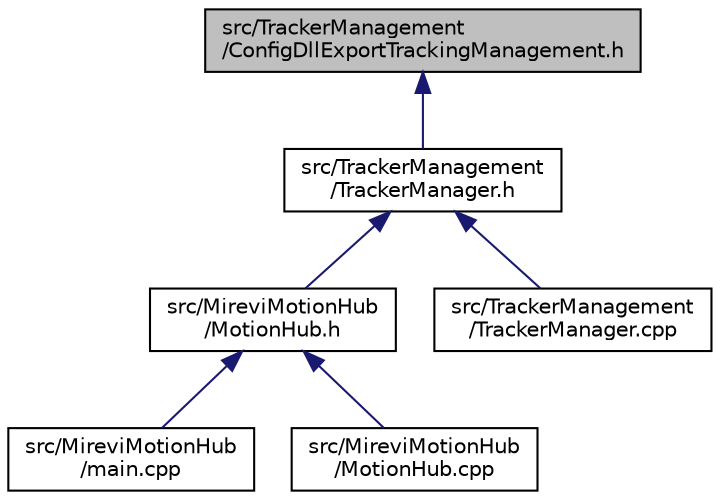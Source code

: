 digraph "src/TrackerManagement/ConfigDllExportTrackingManagement.h"
{
 // LATEX_PDF_SIZE
  edge [fontname="Helvetica",fontsize="10",labelfontname="Helvetica",labelfontsize="10"];
  node [fontname="Helvetica",fontsize="10",shape=record];
  Node1 [label="src/TrackerManagement\l/ConfigDllExportTrackingManagement.h",height=0.2,width=0.4,color="black", fillcolor="grey75", style="filled", fontcolor="black",tooltip=" "];
  Node1 -> Node2 [dir="back",color="midnightblue",fontsize="10",style="solid",fontname="Helvetica"];
  Node2 [label="src/TrackerManagement\l/TrackerManager.h",height=0.2,width=0.4,color="black", fillcolor="white", style="filled",URL="$_tracker_manager_8h.html",tooltip=" "];
  Node2 -> Node3 [dir="back",color="midnightblue",fontsize="10",style="solid",fontname="Helvetica"];
  Node3 [label="src/MireviMotionHub\l/MotionHub.h",height=0.2,width=0.4,color="black", fillcolor="white", style="filled",URL="$_motion_hub_8h.html",tooltip=" "];
  Node3 -> Node4 [dir="back",color="midnightblue",fontsize="10",style="solid",fontname="Helvetica"];
  Node4 [label="src/MireviMotionHub\l/main.cpp",height=0.2,width=0.4,color="black", fillcolor="white", style="filled",URL="$main_8cpp.html",tooltip=" "];
  Node3 -> Node5 [dir="back",color="midnightblue",fontsize="10",style="solid",fontname="Helvetica"];
  Node5 [label="src/MireviMotionHub\l/MotionHub.cpp",height=0.2,width=0.4,color="black", fillcolor="white", style="filled",URL="$_motion_hub_8cpp.html",tooltip=" "];
  Node2 -> Node6 [dir="back",color="midnightblue",fontsize="10",style="solid",fontname="Helvetica"];
  Node6 [label="src/TrackerManagement\l/TrackerManager.cpp",height=0.2,width=0.4,color="black", fillcolor="white", style="filled",URL="$_tracker_manager_8cpp.html",tooltip=" "];
}
